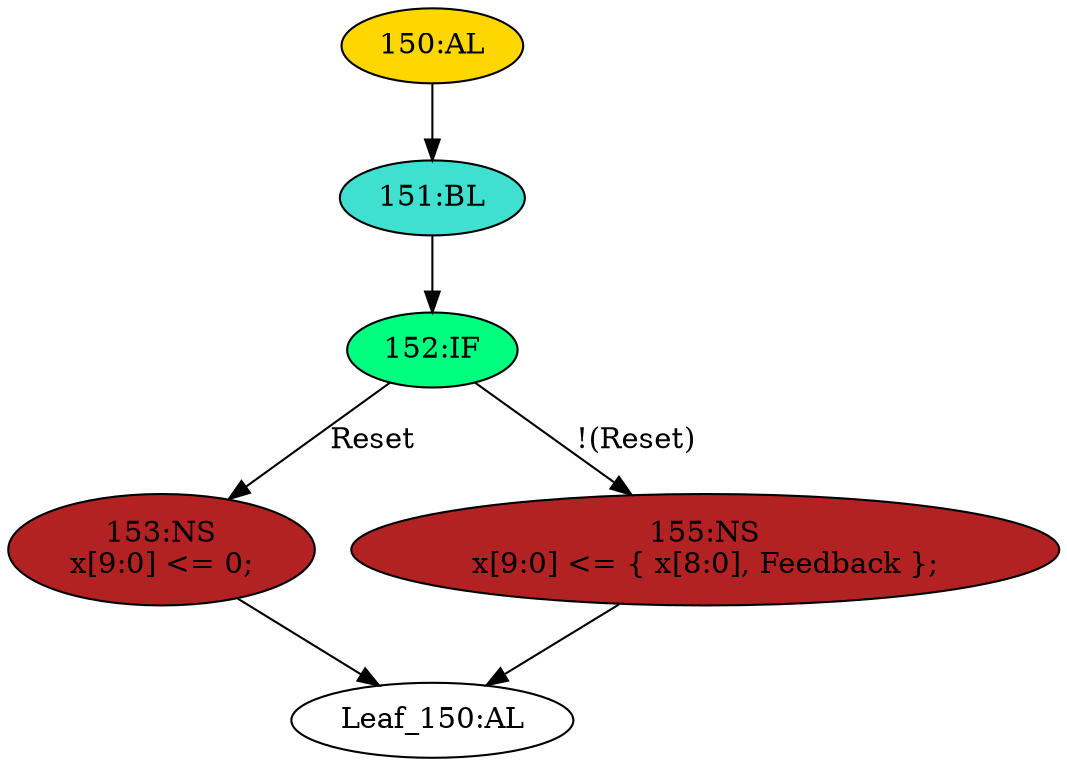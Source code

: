 strict digraph "" {
	node [label="\N"];
	"Leaf_150:AL"	 [def_var="['x']",
		label="Leaf_150:AL"];
	"152:IF"	 [ast="<pyverilog.vparser.ast.IfStatement object at 0x7f63ad099e10>",
		fillcolor=springgreen,
		label="152:IF",
		statements="[]",
		style=filled,
		typ=IfStatement];
	"153:NS"	 [ast="<pyverilog.vparser.ast.NonblockingSubstitution object at 0x7f63ad08b290>",
		fillcolor=firebrick,
		label="153:NS
x[9:0] <= 0;",
		statements="[<pyverilog.vparser.ast.NonblockingSubstitution object at 0x7f63ad08b290>]",
		style=filled,
		typ=NonblockingSubstitution];
	"152:IF" -> "153:NS"	 [cond="['Reset']",
		label=Reset,
		lineno=152];
	"155:NS"	 [ast="<pyverilog.vparser.ast.NonblockingSubstitution object at 0x7f63ad099e90>",
		fillcolor=firebrick,
		label="155:NS
x[9:0] <= { x[8:0], Feedback };",
		statements="[<pyverilog.vparser.ast.NonblockingSubstitution object at 0x7f63ad099e90>]",
		style=filled,
		typ=NonblockingSubstitution];
	"152:IF" -> "155:NS"	 [cond="['Reset']",
		label="!(Reset)",
		lineno=152];
	"153:NS" -> "Leaf_150:AL"	 [cond="[]",
		lineno=None];
	"151:BL"	 [ast="<pyverilog.vparser.ast.Block object at 0x7f63ad099dd0>",
		fillcolor=turquoise,
		label="151:BL",
		statements="[]",
		style=filled,
		typ=Block];
	"151:BL" -> "152:IF"	 [cond="[]",
		lineno=None];
	"155:NS" -> "Leaf_150:AL"	 [cond="[]",
		lineno=None];
	"150:AL"	 [ast="<pyverilog.vparser.ast.Always object at 0x7f63ad099bd0>",
		clk_sens=True,
		fillcolor=gold,
		label="150:AL",
		sens="['MTxClk', 'Reset']",
		statements="[]",
		style=filled,
		typ=Always,
		use_var="['Reset', 'x', 'Feedback']"];
	"150:AL" -> "151:BL"	 [cond="[]",
		lineno=None];
}
